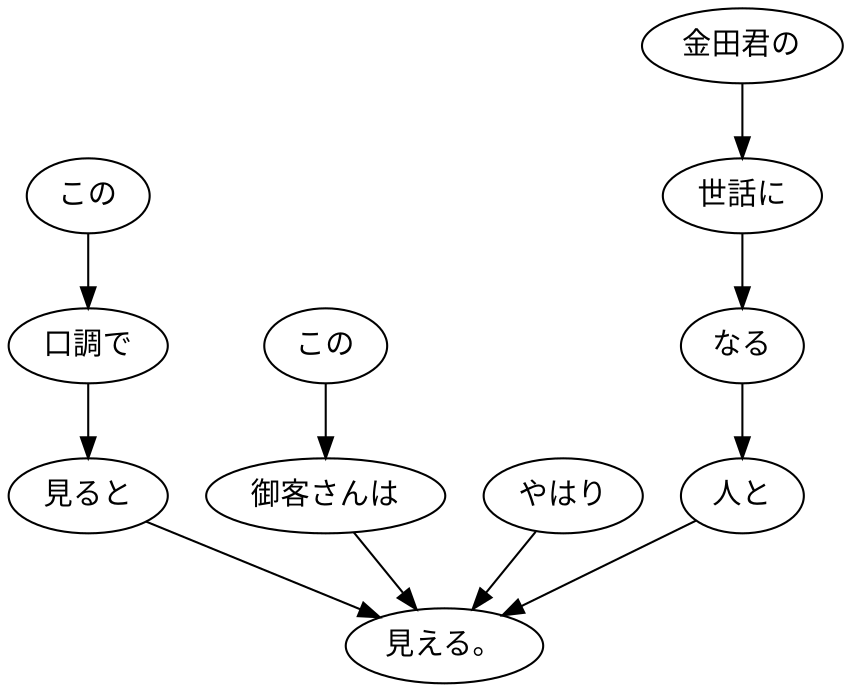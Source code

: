 digraph graph2146 {
	node0 [label="この"];
	node1 [label="口調で"];
	node2 [label="見ると"];
	node3 [label="この"];
	node4 [label="御客さんは"];
	node5 [label="やはり"];
	node6 [label="金田君の"];
	node7 [label="世話に"];
	node8 [label="なる"];
	node9 [label="人と"];
	node10 [label="見える。"];
	node0 -> node1;
	node1 -> node2;
	node2 -> node10;
	node3 -> node4;
	node4 -> node10;
	node5 -> node10;
	node6 -> node7;
	node7 -> node8;
	node8 -> node9;
	node9 -> node10;
}

